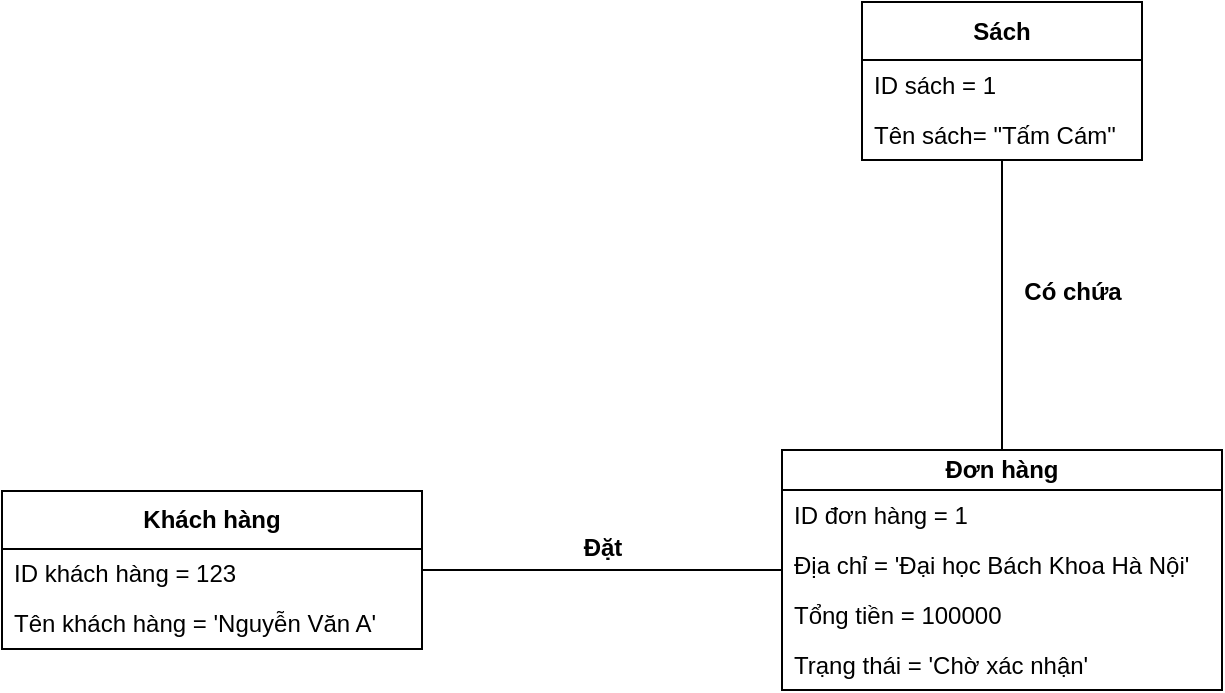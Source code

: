 <mxfile version="26.2.9">
  <diagram name="Trang-1" id="p-AaW_fg5K8r-M7C0UEP">
    <mxGraphModel dx="1428" dy="783" grid="1" gridSize="10" guides="1" tooltips="1" connect="1" arrows="1" fold="1" page="1" pageScale="1" pageWidth="827" pageHeight="1169" math="0" shadow="0">
      <root>
        <mxCell id="0" />
        <mxCell id="1" parent="0" />
        <mxCell id="jGcpJ4L4iB1kGS2EZdsp-16" style="edgeStyle=orthogonalEdgeStyle;rounded=0;orthogonalLoop=1;jettySize=auto;html=1;endArrow=none;startFill=0;" parent="1" source="jGcpJ4L4iB1kGS2EZdsp-1" target="jGcpJ4L4iB1kGS2EZdsp-7" edge="1">
          <mxGeometry relative="1" as="geometry" />
        </mxCell>
        <mxCell id="jGcpJ4L4iB1kGS2EZdsp-17" style="edgeStyle=orthogonalEdgeStyle;rounded=0;orthogonalLoop=1;jettySize=auto;html=1;endArrow=none;startFill=0;" parent="1" source="jGcpJ4L4iB1kGS2EZdsp-4" target="jGcpJ4L4iB1kGS2EZdsp-1" edge="1">
          <mxGeometry relative="1" as="geometry" />
        </mxCell>
        <mxCell id="jGcpJ4L4iB1kGS2EZdsp-4" value="Khách hàng" style="swimlane;fontStyle=1;align=center;verticalAlign=middle;childLayout=stackLayout;horizontal=1;startSize=29;horizontalStack=0;resizeParent=1;resizeParentMax=0;resizeLast=0;collapsible=0;marginBottom=0;html=1;whiteSpace=wrap;" parent="1" vertex="1">
          <mxGeometry x="100" y="394.5" width="210" height="79" as="geometry" />
        </mxCell>
        <mxCell id="jGcpJ4L4iB1kGS2EZdsp-5" value="ID khách hàng = 123" style="text;html=1;strokeColor=none;fillColor=none;align=left;verticalAlign=middle;spacingLeft=4;spacingRight=4;overflow=hidden;rotatable=0;points=[[0,0.5],[1,0.5]];portConstraint=eastwest;whiteSpace=wrap;" parent="jGcpJ4L4iB1kGS2EZdsp-4" vertex="1">
          <mxGeometry y="29" width="210" height="25" as="geometry" />
        </mxCell>
        <mxCell id="jGcpJ4L4iB1kGS2EZdsp-6" value="Tên khách hàng = &#39;Nguyễn Văn A&#39;" style="text;html=1;strokeColor=none;fillColor=none;align=left;verticalAlign=middle;spacingLeft=4;spacingRight=4;overflow=hidden;rotatable=0;points=[[0,0.5],[1,0.5]];portConstraint=eastwest;whiteSpace=wrap;" parent="jGcpJ4L4iB1kGS2EZdsp-4" vertex="1">
          <mxGeometry y="54" width="210" height="25" as="geometry" />
        </mxCell>
        <mxCell id="jGcpJ4L4iB1kGS2EZdsp-7" value="Sách" style="swimlane;fontStyle=1;align=center;verticalAlign=middle;childLayout=stackLayout;horizontal=1;startSize=29;horizontalStack=0;resizeParent=1;resizeParentMax=0;resizeLast=0;collapsible=0;marginBottom=0;html=1;whiteSpace=wrap;" parent="1" vertex="1">
          <mxGeometry x="530" y="150" width="140" height="79" as="geometry" />
        </mxCell>
        <mxCell id="jGcpJ4L4iB1kGS2EZdsp-8" value="ID sách = 1" style="text;html=1;strokeColor=none;fillColor=none;align=left;verticalAlign=middle;spacingLeft=4;spacingRight=4;overflow=hidden;rotatable=0;points=[[0,0.5],[1,0.5]];portConstraint=eastwest;whiteSpace=wrap;" parent="jGcpJ4L4iB1kGS2EZdsp-7" vertex="1">
          <mxGeometry y="29" width="140" height="25" as="geometry" />
        </mxCell>
        <mxCell id="jGcpJ4L4iB1kGS2EZdsp-9" value="Tên sách= &quot;Tấm Cám&quot;" style="text;html=1;strokeColor=none;fillColor=none;align=left;verticalAlign=middle;spacingLeft=4;spacingRight=4;overflow=hidden;rotatable=0;points=[[0,0.5],[1,0.5]];portConstraint=eastwest;whiteSpace=wrap;" parent="jGcpJ4L4iB1kGS2EZdsp-7" vertex="1">
          <mxGeometry y="54" width="140" height="25" as="geometry" />
        </mxCell>
        <mxCell id="jGcpJ4L4iB1kGS2EZdsp-1" value="Đơn hàng" style="swimlane;fontStyle=1;align=center;verticalAlign=middle;childLayout=stackLayout;horizontal=1;startSize=20;horizontalStack=0;resizeParent=1;resizeParentMax=0;resizeLast=0;collapsible=0;marginBottom=0;html=1;whiteSpace=wrap;" parent="1" vertex="1">
          <mxGeometry x="490" y="374" width="220" height="120" as="geometry" />
        </mxCell>
        <mxCell id="jGcpJ4L4iB1kGS2EZdsp-2" value="ID đơn hàng = 1" style="text;html=1;strokeColor=none;fillColor=none;align=left;verticalAlign=middle;spacingLeft=4;spacingRight=4;overflow=hidden;rotatable=0;points=[[0,0.5],[1,0.5]];portConstraint=eastwest;whiteSpace=wrap;" parent="jGcpJ4L4iB1kGS2EZdsp-1" vertex="1">
          <mxGeometry y="20" width="220" height="25" as="geometry" />
        </mxCell>
        <mxCell id="jGcpJ4L4iB1kGS2EZdsp-3" value="Địa chỉ = &#39;Đại học Bách Khoa Hà Nội&#39;" style="text;html=1;strokeColor=none;fillColor=none;align=left;verticalAlign=middle;spacingLeft=4;spacingRight=4;overflow=hidden;rotatable=0;points=[[0,0.5],[1,0.5]];portConstraint=eastwest;whiteSpace=wrap;" parent="jGcpJ4L4iB1kGS2EZdsp-1" vertex="1">
          <mxGeometry y="45" width="220" height="25" as="geometry" />
        </mxCell>
        <mxCell id="jGcpJ4L4iB1kGS2EZdsp-28" value="Tổng tiền = 100000" style="text;html=1;strokeColor=none;fillColor=none;align=left;verticalAlign=middle;spacingLeft=4;spacingRight=4;overflow=hidden;rotatable=0;points=[[0,0.5],[1,0.5]];portConstraint=eastwest;whiteSpace=wrap;" parent="jGcpJ4L4iB1kGS2EZdsp-1" vertex="1">
          <mxGeometry y="70" width="220" height="25" as="geometry" />
        </mxCell>
        <mxCell id="jGcpJ4L4iB1kGS2EZdsp-29" value="Trạng thái = &#39;Chờ xác nhận&#39;" style="text;html=1;strokeColor=none;fillColor=none;align=left;verticalAlign=middle;spacingLeft=4;spacingRight=4;overflow=hidden;rotatable=0;points=[[0,0.5],[1,0.5]];portConstraint=eastwest;whiteSpace=wrap;" parent="jGcpJ4L4iB1kGS2EZdsp-1" vertex="1">
          <mxGeometry y="95" width="220" height="25" as="geometry" />
        </mxCell>
        <mxCell id="jGcpJ4L4iB1kGS2EZdsp-30" value="&lt;b&gt;Đặt&lt;/b&gt;" style="text;html=1;align=center;verticalAlign=middle;resizable=0;points=[];autosize=1;strokeColor=none;fillColor=none;" parent="1" vertex="1">
          <mxGeometry x="380" y="408" width="40" height="30" as="geometry" />
        </mxCell>
        <mxCell id="YENcnbWnRN2riBwVH0MS-1" value="&lt;b&gt;Có chứa&lt;/b&gt;" style="text;html=1;align=center;verticalAlign=middle;resizable=0;points=[];autosize=1;strokeColor=none;fillColor=none;" vertex="1" parent="1">
          <mxGeometry x="600" y="280" width="70" height="30" as="geometry" />
        </mxCell>
      </root>
    </mxGraphModel>
  </diagram>
</mxfile>
